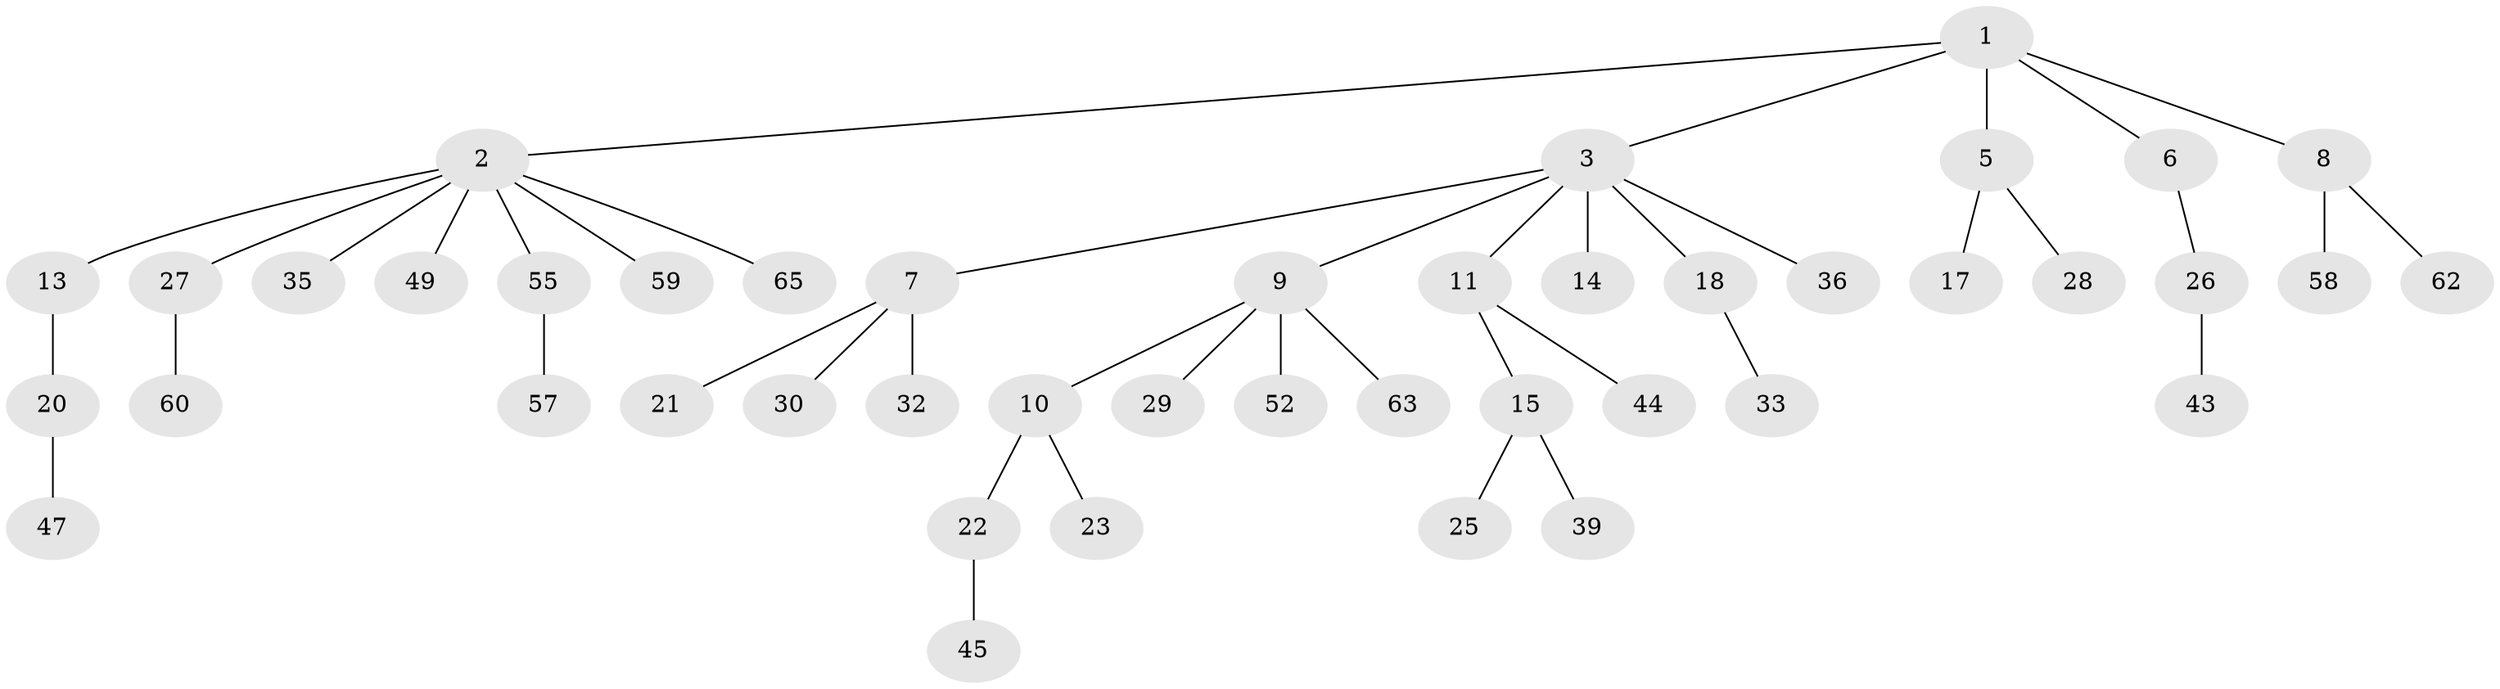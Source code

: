 // original degree distribution, {5: 0.046153846153846156, 6: 0.03076923076923077, 4: 0.07692307692307693, 3: 0.1076923076923077, 2: 0.18461538461538463, 1: 0.5538461538461539}
// Generated by graph-tools (version 1.1) at 2025/42/03/06/25 10:42:03]
// undirected, 44 vertices, 43 edges
graph export_dot {
graph [start="1"]
  node [color=gray90,style=filled];
  1;
  2 [super="+12"];
  3 [super="+4"];
  5 [super="+19"];
  6 [super="+50"];
  7 [super="+42"];
  8 [super="+48"];
  9 [super="+40"];
  10 [super="+38"];
  11;
  13 [super="+16"];
  14;
  15 [super="+24"];
  17;
  18;
  20 [super="+37"];
  21 [super="+31"];
  22;
  23;
  25;
  26 [super="+54"];
  27 [super="+41"];
  28;
  29 [super="+34"];
  30;
  32;
  33 [super="+61"];
  35 [super="+56"];
  36 [super="+53"];
  39;
  43;
  44;
  45 [super="+46"];
  47;
  49 [super="+51"];
  52;
  55 [super="+64"];
  57;
  58;
  59;
  60;
  62;
  63;
  65;
  1 -- 2;
  1 -- 3;
  1 -- 5;
  1 -- 6;
  1 -- 8;
  2 -- 13;
  2 -- 35;
  2 -- 49;
  2 -- 55;
  2 -- 27;
  2 -- 65;
  2 -- 59;
  3 -- 11;
  3 -- 18;
  3 -- 36;
  3 -- 7;
  3 -- 9;
  3 -- 14;
  5 -- 17;
  5 -- 28;
  6 -- 26;
  7 -- 21;
  7 -- 30;
  7 -- 32;
  8 -- 58;
  8 -- 62;
  9 -- 10;
  9 -- 29;
  9 -- 52;
  9 -- 63;
  10 -- 22;
  10 -- 23;
  11 -- 15;
  11 -- 44;
  13 -- 20;
  15 -- 25;
  15 -- 39;
  18 -- 33;
  20 -- 47;
  22 -- 45;
  26 -- 43;
  27 -- 60;
  55 -- 57;
}
